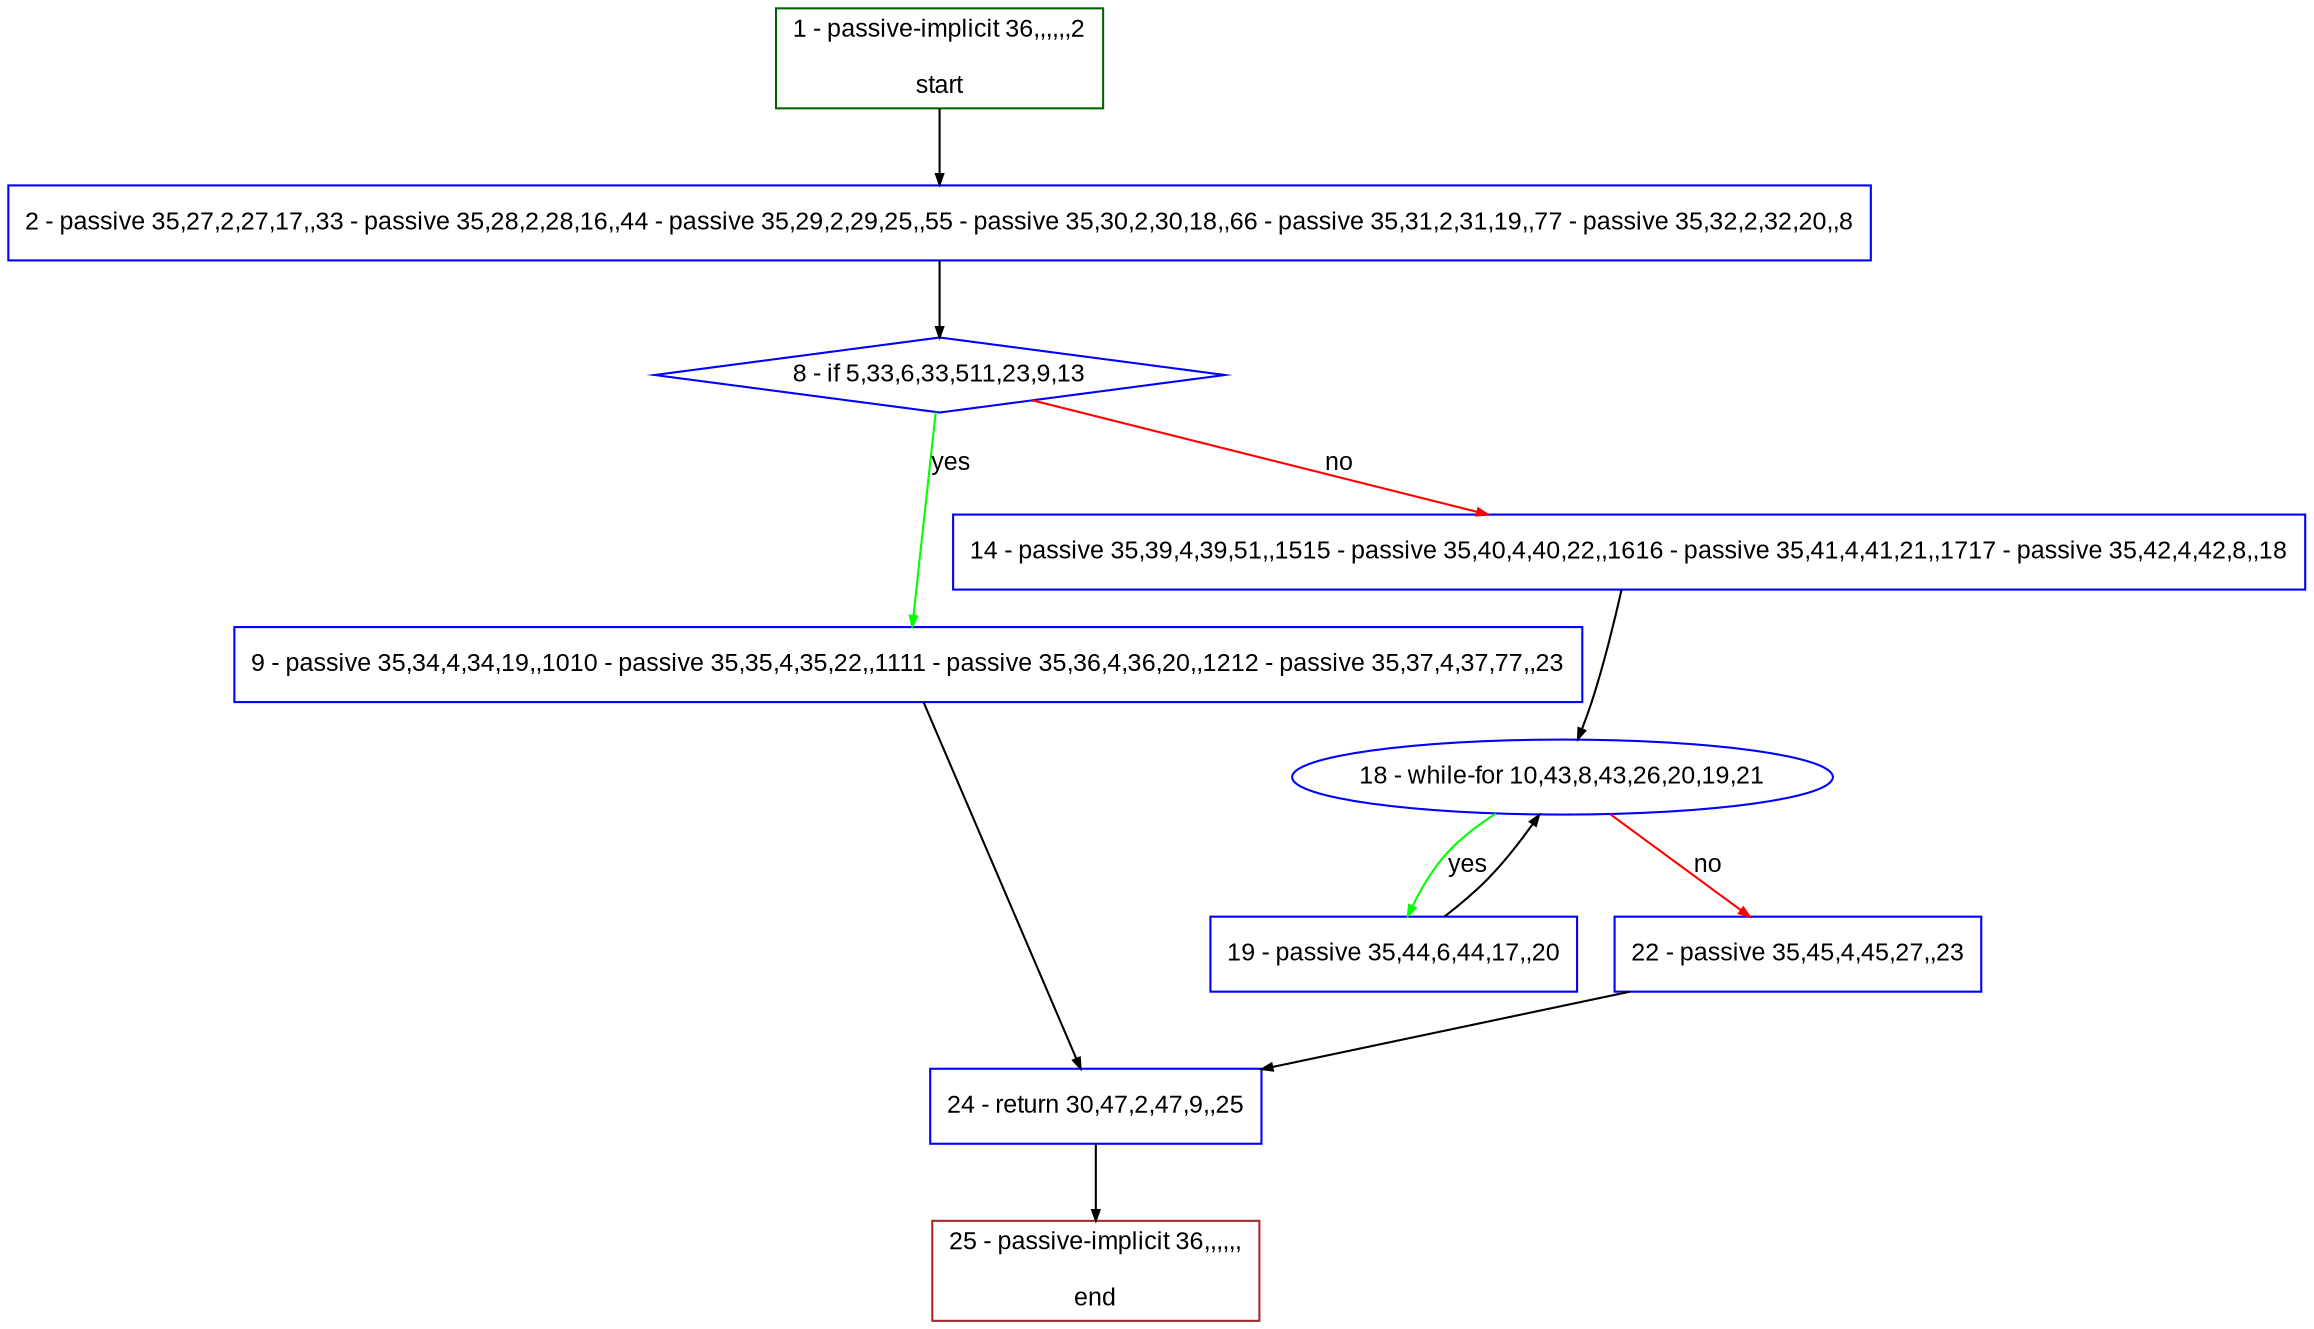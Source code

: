 digraph "" {
  graph [pack="true", label="", fontsize="12", packmode="clust", fontname="Arial", fillcolor="#FFFFCC", bgcolor="white", style="rounded,filled", compound="true"];
  node [node_initialized="no", label="", color="grey", fontsize="12", fillcolor="white", fontname="Arial", style="filled", shape="rectangle", compound="true", fixedsize="false"];
  edge [fontcolor="black", arrowhead="normal", arrowtail="none", arrowsize="0.5", ltail="", label="", color="black", fontsize="12", lhead="", fontname="Arial", dir="forward", compound="true"];
  __N1 [label="2 - passive 35,27,2,27,17,,33 - passive 35,28,2,28,16,,44 - passive 35,29,2,29,25,,55 - passive 35,30,2,30,18,,66 - passive 35,31,2,31,19,,77 - passive 35,32,2,32,20,,8", color="#0000ff", fillcolor="#ffffff", style="filled", shape="box"];
  __N2 [label="1 - passive-implicit 36,,,,,,2\n\nstart", color="#006400", fillcolor="#ffffff", style="filled", shape="box"];
  __N3 [label="8 - if 5,33,6,33,511,23,9,13", color="#0000ff", fillcolor="#ffffff", style="filled", shape="diamond"];
  __N4 [label="9 - passive 35,34,4,34,19,,1010 - passive 35,35,4,35,22,,1111 - passive 35,36,4,36,20,,1212 - passive 35,37,4,37,77,,23", color="#0000ff", fillcolor="#ffffff", style="filled", shape="box"];
  __N5 [label="14 - passive 35,39,4,39,51,,1515 - passive 35,40,4,40,22,,1616 - passive 35,41,4,41,21,,1717 - passive 35,42,4,42,8,,18", color="#0000ff", fillcolor="#ffffff", style="filled", shape="box"];
  __N6 [label="24 - return 30,47,2,47,9,,25", color="#0000ff", fillcolor="#ffffff", style="filled", shape="box"];
  __N7 [label="18 - while-for 10,43,8,43,26,20,19,21", color="#0000ff", fillcolor="#ffffff", style="filled", shape="oval"];
  __N8 [label="19 - passive 35,44,6,44,17,,20", color="#0000ff", fillcolor="#ffffff", style="filled", shape="box"];
  __N9 [label="22 - passive 35,45,4,45,27,,23", color="#0000ff", fillcolor="#ffffff", style="filled", shape="box"];
  __N10 [label="25 - passive-implicit 36,,,,,,\n\nend", color="#a52a2a", fillcolor="#ffffff", style="filled", shape="box"];
  __N2 -> __N1 [arrowhead="normal", arrowtail="none", color="#000000", label="", dir="forward"];
  __N1 -> __N3 [arrowhead="normal", arrowtail="none", color="#000000", label="", dir="forward"];
  __N3 -> __N4 [arrowhead="normal", arrowtail="none", color="#00ff00", label="yes", dir="forward"];
  __N3 -> __N5 [arrowhead="normal", arrowtail="none", color="#ff0000", label="no", dir="forward"];
  __N4 -> __N6 [arrowhead="normal", arrowtail="none", color="#000000", label="", dir="forward"];
  __N5 -> __N7 [arrowhead="normal", arrowtail="none", color="#000000", label="", dir="forward"];
  __N7 -> __N8 [arrowhead="normal", arrowtail="none", color="#00ff00", label="yes", dir="forward"];
  __N8 -> __N7 [arrowhead="normal", arrowtail="none", color="#000000", label="", dir="forward"];
  __N7 -> __N9 [arrowhead="normal", arrowtail="none", color="#ff0000", label="no", dir="forward"];
  __N9 -> __N6 [arrowhead="normal", arrowtail="none", color="#000000", label="", dir="forward"];
  __N6 -> __N10 [arrowhead="normal", arrowtail="none", color="#000000", label="", dir="forward"];
}
